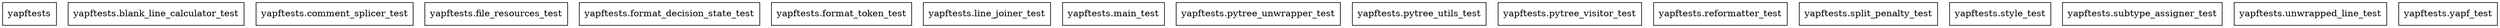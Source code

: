digraph "packages_2" {
rankdir=BT
charset="utf-8"
"yapftests" [color="black", label=<yapftests>, shape="box", style="solid"];
"yapftests.blank_line_calculator_test" [color="black", label=<yapftests.blank_line_calculator_test>, shape="box", style="solid"];
"yapftests.comment_splicer_test" [color="black", label=<yapftests.comment_splicer_test>, shape="box", style="solid"];
"yapftests.file_resources_test" [color="black", label=<yapftests.file_resources_test>, shape="box", style="solid"];
"yapftests.format_decision_state_test" [color="black", label=<yapftests.format_decision_state_test>, shape="box", style="solid"];
"yapftests.format_token_test" [color="black", label=<yapftests.format_token_test>, shape="box", style="solid"];
"yapftests.line_joiner_test" [color="black", label=<yapftests.line_joiner_test>, shape="box", style="solid"];
"yapftests.main_test" [color="black", label=<yapftests.main_test>, shape="box", style="solid"];
"yapftests.pytree_unwrapper_test" [color="black", label=<yapftests.pytree_unwrapper_test>, shape="box", style="solid"];
"yapftests.pytree_utils_test" [color="black", label=<yapftests.pytree_utils_test>, shape="box", style="solid"];
"yapftests.pytree_visitor_test" [color="black", label=<yapftests.pytree_visitor_test>, shape="box", style="solid"];
"yapftests.reformatter_test" [color="black", label=<yapftests.reformatter_test>, shape="box", style="solid"];
"yapftests.split_penalty_test" [color="black", label=<yapftests.split_penalty_test>, shape="box", style="solid"];
"yapftests.style_test" [color="black", label=<yapftests.style_test>, shape="box", style="solid"];
"yapftests.subtype_assigner_test" [color="black", label=<yapftests.subtype_assigner_test>, shape="box", style="solid"];
"yapftests.unwrapped_line_test" [color="black", label=<yapftests.unwrapped_line_test>, shape="box", style="solid"];
"yapftests.yapf_test" [color="black", label=<yapftests.yapf_test>, shape="box", style="solid"];
}
